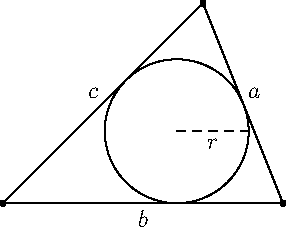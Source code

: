 // Area of triangle can be calculated with
// semiperimeter and radius of incircle
// let u be remiperimeter of triangle
// let r be radius of incircle
// Area = ur


import geometry;


// Define points for triangle
point A = (0.0, 0.0),
	B = (100.0, 100.0),
	C = (140.0, 0.0);


// Define and draw main triangle
triangle maintrig = triangle(A, B, C);
draw(maintrig);


// Get and draw incircle of triangle
circle inc_maintrig = incircle(maintrig);
draw(inc_maintrig);


// Get a point on incircle and draw radius
point P = point(inc_maintrig, 0);
point O = incenter(maintrig);
draw(O--P, dashed);


// Label segments abd mark points accordingly
label("$a$", B--C, NE);
label("$b$", A--C);
label("$c$", A--B, NW);
label("$r$", O--P);

dot(A);
dot(B);
dot(C);
